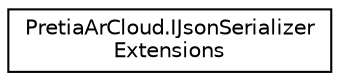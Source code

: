 digraph "Graphical Class Hierarchy"
{
 // LATEX_PDF_SIZE
  edge [fontname="Helvetica",fontsize="10",labelfontname="Helvetica",labelfontsize="10"];
  node [fontname="Helvetica",fontsize="10",shape=record];
  rankdir="LR";
  Node0 [label="PretiaArCloud.IJsonSerializer\lExtensions",height=0.2,width=0.4,color="black", fillcolor="white", style="filled",URL="$classPretiaArCloud_1_1IJsonSerializerExtensions.html",tooltip=" "];
}
